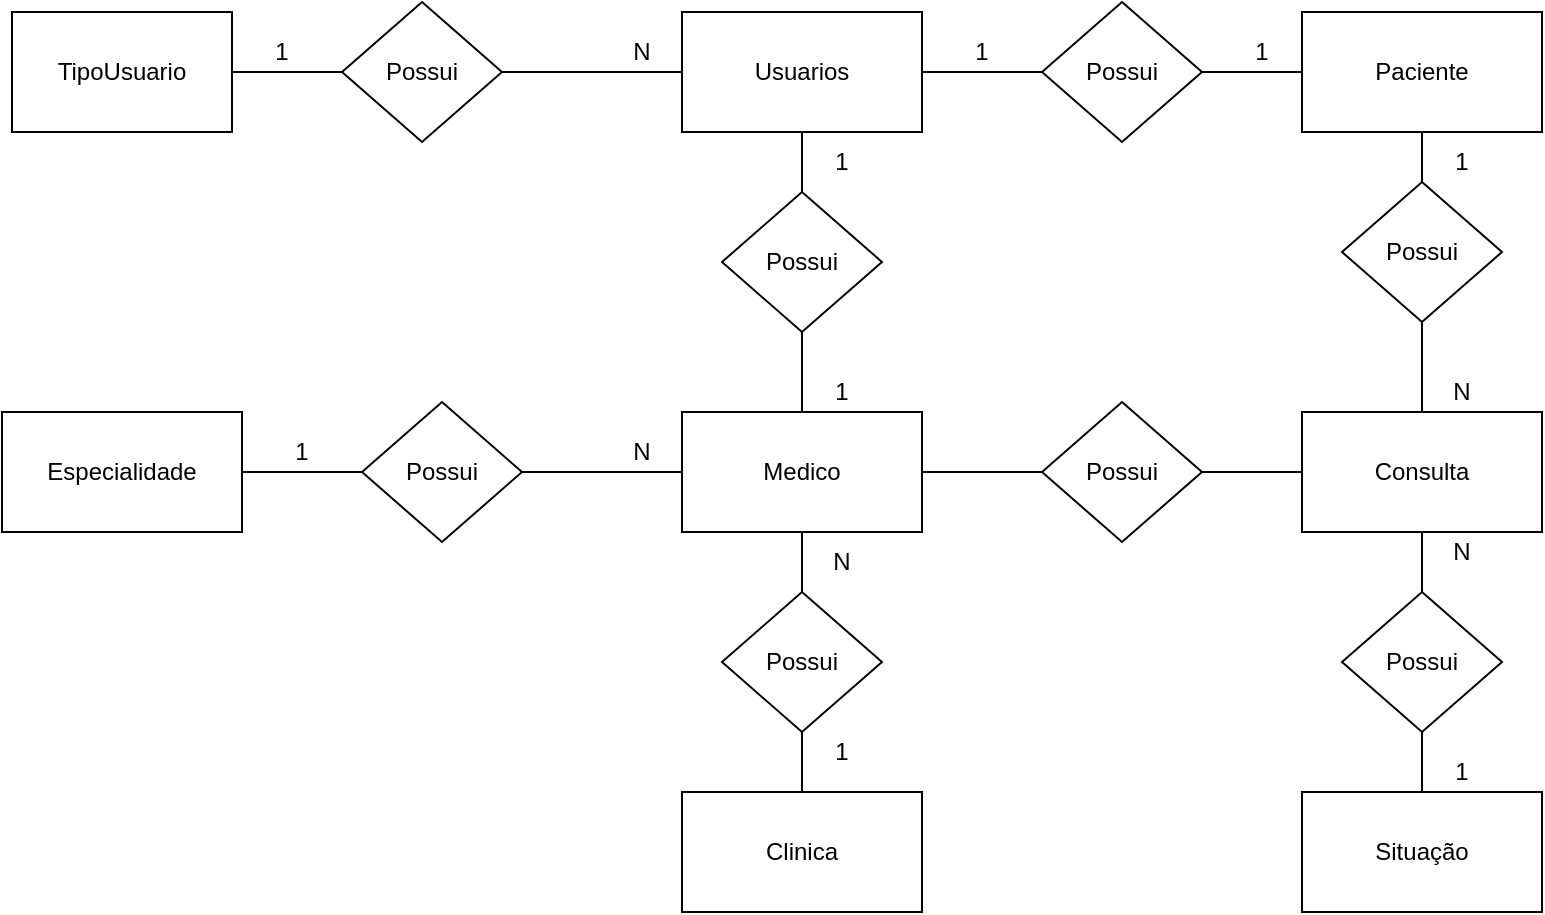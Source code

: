 <mxfile version="14.4.8" type="device" pages="2"><diagram name="SPMedicalGroup_Conceitual" id="0ujHZFqHPH_V3LdmI1IN"><mxGraphModel dx="1332" dy="538" grid="1" gridSize="10" guides="1" tooltips="1" connect="1" arrows="1" fold="1" page="1" pageScale="1" pageWidth="900" pageHeight="600" math="0" shadow="0"><root><mxCell id="0"/><mxCell id="1" parent="0"/><mxCell id="qOUlMF-SmapOBvwzBuen-4" style="edgeStyle=orthogonalEdgeStyle;rounded=0;orthogonalLoop=1;jettySize=auto;html=1;exitX=1;exitY=0.5;exitDx=0;exitDy=0;entryX=0;entryY=0.5;entryDx=0;entryDy=0;endArrow=none;endFill=0;" parent="1" source="qOUlMF-SmapOBvwzBuen-1" target="qOUlMF-SmapOBvwzBuen-3" edge="1"><mxGeometry relative="1" as="geometry"/></mxCell><mxCell id="qOUlMF-SmapOBvwzBuen-1" value="TipoUsuario" style="rounded=0;whiteSpace=wrap;html=1;" parent="1" vertex="1"><mxGeometry x="70" y="78" width="110" height="60" as="geometry"/></mxCell><mxCell id="qOUlMF-SmapOBvwzBuen-10" style="edgeStyle=orthogonalEdgeStyle;rounded=0;orthogonalLoop=1;jettySize=auto;html=1;exitX=1;exitY=0.5;exitDx=0;exitDy=0;entryX=0;entryY=0.5;entryDx=0;entryDy=0;endArrow=none;endFill=0;" parent="1" source="qOUlMF-SmapOBvwzBuen-3" target="qOUlMF-SmapOBvwzBuen-7" edge="1"><mxGeometry relative="1" as="geometry"/></mxCell><mxCell id="qOUlMF-SmapOBvwzBuen-3" value="Possui" style="rhombus;whiteSpace=wrap;html=1;" parent="1" vertex="1"><mxGeometry x="235" y="73" width="80" height="70" as="geometry"/></mxCell><mxCell id="qOUlMF-SmapOBvwzBuen-5" value="1" style="text;html=1;strokeColor=none;fillColor=none;align=center;verticalAlign=middle;whiteSpace=wrap;rounded=0;" parent="1" vertex="1"><mxGeometry x="185" y="88" width="40" height="20" as="geometry"/></mxCell><mxCell id="qOUlMF-SmapOBvwzBuen-6" value="N" style="text;html=1;strokeColor=none;fillColor=none;align=center;verticalAlign=middle;whiteSpace=wrap;rounded=0;" parent="1" vertex="1"><mxGeometry x="365" y="88" width="40" height="20" as="geometry"/></mxCell><mxCell id="qOUlMF-SmapOBvwzBuen-33" style="edgeStyle=orthogonalEdgeStyle;rounded=0;orthogonalLoop=1;jettySize=auto;html=1;exitX=1;exitY=0.5;exitDx=0;exitDy=0;entryX=0;entryY=0.5;entryDx=0;entryDy=0;endArrow=none;endFill=0;" parent="1" source="qOUlMF-SmapOBvwzBuen-7" target="qOUlMF-SmapOBvwzBuen-32" edge="1"><mxGeometry relative="1" as="geometry"/></mxCell><mxCell id="qOUlMF-SmapOBvwzBuen-7" value="Usuarios" style="rounded=0;whiteSpace=wrap;html=1;" parent="1" vertex="1"><mxGeometry x="405" y="78" width="120" height="60" as="geometry"/></mxCell><mxCell id="qOUlMF-SmapOBvwzBuen-21" style="edgeStyle=orthogonalEdgeStyle;rounded=0;orthogonalLoop=1;jettySize=auto;html=1;exitX=0.5;exitY=0;exitDx=0;exitDy=0;entryX=0.5;entryY=1;entryDx=0;entryDy=0;endArrow=none;endFill=0;" parent="1" edge="1"><mxGeometry relative="1" as="geometry"><mxPoint x="240" y="250" as="targetPoint"/></mxGeometry></mxCell><mxCell id="qOUlMF-SmapOBvwzBuen-31" style="edgeStyle=orthogonalEdgeStyle;rounded=0;orthogonalLoop=1;jettySize=auto;html=1;exitX=0.5;exitY=0;exitDx=0;exitDy=0;entryX=0.5;entryY=1;entryDx=0;entryDy=0;endArrow=none;endFill=0;" parent="1" source="qOUlMF-SmapOBvwzBuen-28" target="qOUlMF-SmapOBvwzBuen-29" edge="1"><mxGeometry relative="1" as="geometry"/></mxCell><mxCell id="qOUlMF-SmapOBvwzBuen-60" style="edgeStyle=orthogonalEdgeStyle;rounded=0;orthogonalLoop=1;jettySize=auto;html=1;exitX=0.5;exitY=1;exitDx=0;exitDy=0;entryX=0.5;entryY=0;entryDx=0;entryDy=0;endArrow=none;endFill=0;" parent="1" source="qOUlMF-SmapOBvwzBuen-28" target="qOUlMF-SmapOBvwzBuen-59" edge="1"><mxGeometry relative="1" as="geometry"/></mxCell><mxCell id="qOUlMF-SmapOBvwzBuen-28" value="Medico" style="rounded=0;whiteSpace=wrap;html=1;" parent="1" vertex="1"><mxGeometry x="405" y="278" width="120" height="60" as="geometry"/></mxCell><mxCell id="qOUlMF-SmapOBvwzBuen-30" value="" style="edgeStyle=orthogonalEdgeStyle;rounded=0;orthogonalLoop=1;jettySize=auto;html=1;endArrow=none;endFill=0;" parent="1" source="qOUlMF-SmapOBvwzBuen-29" target="qOUlMF-SmapOBvwzBuen-7" edge="1"><mxGeometry relative="1" as="geometry"/></mxCell><mxCell id="qOUlMF-SmapOBvwzBuen-29" value="Possui" style="rhombus;whiteSpace=wrap;html=1;" parent="1" vertex="1"><mxGeometry x="425" y="168" width="80" height="70" as="geometry"/></mxCell><mxCell id="qOUlMF-SmapOBvwzBuen-35" style="edgeStyle=orthogonalEdgeStyle;rounded=0;orthogonalLoop=1;jettySize=auto;html=1;exitX=1;exitY=0.5;exitDx=0;exitDy=0;endArrow=none;endFill=0;" parent="1" source="qOUlMF-SmapOBvwzBuen-32" target="qOUlMF-SmapOBvwzBuen-34" edge="1"><mxGeometry relative="1" as="geometry"/></mxCell><mxCell id="qOUlMF-SmapOBvwzBuen-32" value="Possui" style="rhombus;whiteSpace=wrap;html=1;" parent="1" vertex="1"><mxGeometry x="585" y="73" width="80" height="70" as="geometry"/></mxCell><mxCell id="qOUlMF-SmapOBvwzBuen-34" value="Paciente" style="rounded=0;whiteSpace=wrap;html=1;" parent="1" vertex="1"><mxGeometry x="715" y="78" width="120" height="60" as="geometry"/></mxCell><mxCell id="qOUlMF-SmapOBvwzBuen-38" value="1" style="text;html=1;strokeColor=none;fillColor=none;align=center;verticalAlign=middle;whiteSpace=wrap;rounded=0;" parent="1" vertex="1"><mxGeometry x="465" y="143" width="40" height="20" as="geometry"/></mxCell><mxCell id="qOUlMF-SmapOBvwzBuen-39" value="1" style="text;html=1;strokeColor=none;fillColor=none;align=center;verticalAlign=middle;whiteSpace=wrap;rounded=0;" parent="1" vertex="1"><mxGeometry x="465" y="258" width="40" height="20" as="geometry"/></mxCell><mxCell id="qOUlMF-SmapOBvwzBuen-40" value="1" style="text;html=1;strokeColor=none;fillColor=none;align=center;verticalAlign=middle;whiteSpace=wrap;rounded=0;" parent="1" vertex="1"><mxGeometry x="535" y="88" width="40" height="20" as="geometry"/></mxCell><mxCell id="qOUlMF-SmapOBvwzBuen-41" value="1" style="text;html=1;strokeColor=none;fillColor=none;align=center;verticalAlign=middle;whiteSpace=wrap;rounded=0;" parent="1" vertex="1"><mxGeometry x="675" y="88" width="40" height="20" as="geometry"/></mxCell><mxCell id="qOUlMF-SmapOBvwzBuen-43" value="" style="edgeStyle=orthogonalEdgeStyle;rounded=0;orthogonalLoop=1;jettySize=auto;html=1;endArrow=none;endFill=0;" parent="1" source="qOUlMF-SmapOBvwzBuen-42" target="qOUlMF-SmapOBvwzBuen-34" edge="1"><mxGeometry relative="1" as="geometry"/></mxCell><mxCell id="qOUlMF-SmapOBvwzBuen-42" value="Possui" style="rhombus;whiteSpace=wrap;html=1;" parent="1" vertex="1"><mxGeometry x="735" y="163" width="80" height="70" as="geometry"/></mxCell><mxCell id="qOUlMF-SmapOBvwzBuen-45" value="" style="edgeStyle=orthogonalEdgeStyle;rounded=0;orthogonalLoop=1;jettySize=auto;html=1;endArrow=none;endFill=0;" parent="1" source="qOUlMF-SmapOBvwzBuen-44" target="qOUlMF-SmapOBvwzBuen-42" edge="1"><mxGeometry relative="1" as="geometry"/></mxCell><mxCell id="qOUlMF-SmapOBvwzBuen-51" style="edgeStyle=orthogonalEdgeStyle;rounded=0;orthogonalLoop=1;jettySize=auto;html=1;exitX=0.5;exitY=1;exitDx=0;exitDy=0;entryX=0.5;entryY=0;entryDx=0;entryDy=0;endArrow=none;endFill=0;" parent="1" source="qOUlMF-SmapOBvwzBuen-44" target="qOUlMF-SmapOBvwzBuen-50" edge="1"><mxGeometry relative="1" as="geometry"/></mxCell><mxCell id="qOUlMF-SmapOBvwzBuen-44" value="Consulta" style="rounded=0;whiteSpace=wrap;html=1;" parent="1" vertex="1"><mxGeometry x="715" y="278" width="120" height="60" as="geometry"/></mxCell><mxCell id="qOUlMF-SmapOBvwzBuen-48" style="edgeStyle=orthogonalEdgeStyle;rounded=0;orthogonalLoop=1;jettySize=auto;html=1;exitX=1;exitY=0.5;exitDx=0;exitDy=0;entryX=0;entryY=0.5;entryDx=0;entryDy=0;endArrow=none;endFill=0;" parent="1" source="qOUlMF-SmapOBvwzBuen-47" target="qOUlMF-SmapOBvwzBuen-44" edge="1"><mxGeometry relative="1" as="geometry"/></mxCell><mxCell id="qOUlMF-SmapOBvwzBuen-49" style="edgeStyle=orthogonalEdgeStyle;rounded=0;orthogonalLoop=1;jettySize=auto;html=1;exitX=0;exitY=0.5;exitDx=0;exitDy=0;entryX=1;entryY=0.5;entryDx=0;entryDy=0;endArrow=none;endFill=0;" parent="1" source="qOUlMF-SmapOBvwzBuen-47" target="qOUlMF-SmapOBvwzBuen-28" edge="1"><mxGeometry relative="1" as="geometry"/></mxCell><mxCell id="qOUlMF-SmapOBvwzBuen-47" value="Possui" style="rhombus;whiteSpace=wrap;html=1;" parent="1" vertex="1"><mxGeometry x="585" y="273" width="80" height="70" as="geometry"/></mxCell><mxCell id="qOUlMF-SmapOBvwzBuen-50" value="Possui" style="rhombus;whiteSpace=wrap;html=1;" parent="1" vertex="1"><mxGeometry x="735" y="368" width="80" height="70" as="geometry"/></mxCell><mxCell id="qOUlMF-SmapOBvwzBuen-53" style="edgeStyle=orthogonalEdgeStyle;rounded=0;orthogonalLoop=1;jettySize=auto;html=1;exitX=0.5;exitY=0;exitDx=0;exitDy=0;endArrow=none;endFill=0;" parent="1" source="qOUlMF-SmapOBvwzBuen-52" target="qOUlMF-SmapOBvwzBuen-50" edge="1"><mxGeometry relative="1" as="geometry"/></mxCell><mxCell id="qOUlMF-SmapOBvwzBuen-52" value="Situação" style="rounded=0;whiteSpace=wrap;html=1;" parent="1" vertex="1"><mxGeometry x="715" y="468" width="120" height="60" as="geometry"/></mxCell><mxCell id="qOUlMF-SmapOBvwzBuen-55" style="edgeStyle=orthogonalEdgeStyle;rounded=0;orthogonalLoop=1;jettySize=auto;html=1;exitX=1;exitY=0.5;exitDx=0;exitDy=0;endArrow=none;endFill=0;" parent="1" source="qOUlMF-SmapOBvwzBuen-54" target="qOUlMF-SmapOBvwzBuen-28" edge="1"><mxGeometry relative="1" as="geometry"/></mxCell><mxCell id="qOUlMF-SmapOBvwzBuen-54" value="Possui" style="rhombus;whiteSpace=wrap;html=1;" parent="1" vertex="1"><mxGeometry x="245" y="273" width="80" height="70" as="geometry"/></mxCell><mxCell id="qOUlMF-SmapOBvwzBuen-57" style="edgeStyle=orthogonalEdgeStyle;rounded=0;orthogonalLoop=1;jettySize=auto;html=1;exitX=1;exitY=0.5;exitDx=0;exitDy=0;entryX=0;entryY=0.5;entryDx=0;entryDy=0;endArrow=none;endFill=0;" parent="1" source="qOUlMF-SmapOBvwzBuen-56" target="qOUlMF-SmapOBvwzBuen-54" edge="1"><mxGeometry relative="1" as="geometry"/></mxCell><mxCell id="qOUlMF-SmapOBvwzBuen-56" value="Especialidade" style="rounded=0;whiteSpace=wrap;html=1;" parent="1" vertex="1"><mxGeometry x="65" y="278" width="120" height="60" as="geometry"/></mxCell><mxCell id="qOUlMF-SmapOBvwzBuen-58" value="Clinica" style="rounded=0;whiteSpace=wrap;html=1;" parent="1" vertex="1"><mxGeometry x="405" y="468" width="120" height="60" as="geometry"/></mxCell><mxCell id="qOUlMF-SmapOBvwzBuen-61" style="edgeStyle=orthogonalEdgeStyle;rounded=0;orthogonalLoop=1;jettySize=auto;html=1;exitX=0.5;exitY=1;exitDx=0;exitDy=0;entryX=0.5;entryY=0;entryDx=0;entryDy=0;endArrow=none;endFill=0;" parent="1" source="qOUlMF-SmapOBvwzBuen-59" target="qOUlMF-SmapOBvwzBuen-58" edge="1"><mxGeometry relative="1" as="geometry"/></mxCell><mxCell id="qOUlMF-SmapOBvwzBuen-59" value="Possui" style="rhombus;whiteSpace=wrap;html=1;" parent="1" vertex="1"><mxGeometry x="425" y="368" width="80" height="70" as="geometry"/></mxCell><mxCell id="qOUlMF-SmapOBvwzBuen-62" value="1" style="text;html=1;strokeColor=none;fillColor=none;align=center;verticalAlign=middle;whiteSpace=wrap;rounded=0;" parent="1" vertex="1"><mxGeometry x="195" y="288" width="40" height="20" as="geometry"/></mxCell><mxCell id="qOUlMF-SmapOBvwzBuen-63" value="N" style="text;html=1;strokeColor=none;fillColor=none;align=center;verticalAlign=middle;whiteSpace=wrap;rounded=0;" parent="1" vertex="1"><mxGeometry x="365" y="288" width="40" height="20" as="geometry"/></mxCell><mxCell id="qOUlMF-SmapOBvwzBuen-65" value="1" style="text;html=1;strokeColor=none;fillColor=none;align=center;verticalAlign=middle;whiteSpace=wrap;rounded=0;" parent="1" vertex="1"><mxGeometry x="465" y="438" width="40" height="20" as="geometry"/></mxCell><mxCell id="qOUlMF-SmapOBvwzBuen-66" value="N" style="text;html=1;strokeColor=none;fillColor=none;align=center;verticalAlign=middle;whiteSpace=wrap;rounded=0;" parent="1" vertex="1"><mxGeometry x="465" y="343" width="40" height="20" as="geometry"/></mxCell><mxCell id="qOUlMF-SmapOBvwzBuen-67" value="N" style="text;html=1;strokeColor=none;fillColor=none;align=center;verticalAlign=middle;whiteSpace=wrap;rounded=0;" parent="1" vertex="1"><mxGeometry x="775" y="258" width="40" height="20" as="geometry"/></mxCell><mxCell id="qOUlMF-SmapOBvwzBuen-68" value="1" style="text;html=1;strokeColor=none;fillColor=none;align=center;verticalAlign=middle;whiteSpace=wrap;rounded=0;" parent="1" vertex="1"><mxGeometry x="775" y="143" width="40" height="20" as="geometry"/></mxCell><mxCell id="qOUlMF-SmapOBvwzBuen-69" value="1" style="text;html=1;strokeColor=none;fillColor=none;align=center;verticalAlign=middle;whiteSpace=wrap;rounded=0;" parent="1" vertex="1"><mxGeometry x="775" y="448" width="40" height="20" as="geometry"/></mxCell><mxCell id="qOUlMF-SmapOBvwzBuen-70" value="N" style="text;html=1;strokeColor=none;fillColor=none;align=center;verticalAlign=middle;whiteSpace=wrap;rounded=0;" parent="1" vertex="1"><mxGeometry x="775" y="338" width="40" height="20" as="geometry"/></mxCell></root></mxGraphModel></diagram><diagram name="SPMedicalGroup_Logico" id="70oCZrvXi3yn94jKEmvC"><mxGraphModel dx="1903" dy="1419" grid="1" gridSize="10" guides="1" tooltips="1" connect="1" arrows="1" fold="1" page="1" pageScale="1" pageWidth="1100" pageHeight="650" math="0" shadow="0"><root><mxCell id="7g2FmoY41ryJrSnftHju-0"/><mxCell id="7g2FmoY41ryJrSnftHju-1" parent="7g2FmoY41ryJrSnftHju-0"/><mxCell id="K54ReEVUbFjsc3NyunYa-0" value="idTipoUsuario" style="shape=table;startSize=30;container=1;collapsible=1;childLayout=tableLayout;fixedRows=1;rowLines=0;fontStyle=1;align=center;resizeLast=1;" parent="7g2FmoY41ryJrSnftHju-1" vertex="1"><mxGeometry x="85" y="-605" width="180" height="160" as="geometry"/></mxCell><mxCell id="K54ReEVUbFjsc3NyunYa-1" value="" style="shape=partialRectangle;collapsible=0;dropTarget=0;pointerEvents=0;fillColor=none;top=0;left=0;bottom=1;right=0;points=[[0,0.5],[1,0.5]];portConstraint=eastwest;" parent="K54ReEVUbFjsc3NyunYa-0" vertex="1"><mxGeometry y="30" width="180" height="30" as="geometry"/></mxCell><mxCell id="K54ReEVUbFjsc3NyunYa-2" value="PK" style="shape=partialRectangle;connectable=0;fillColor=none;top=0;left=0;bottom=0;right=0;fontStyle=1;overflow=hidden;" parent="K54ReEVUbFjsc3NyunYa-1" vertex="1"><mxGeometry width="30" height="30" as="geometry"/></mxCell><mxCell id="K54ReEVUbFjsc3NyunYa-3" value="idTipoUsuario" style="shape=partialRectangle;connectable=0;fillColor=none;top=0;left=0;bottom=0;right=0;align=left;spacingLeft=6;fontStyle=5;overflow=hidden;" parent="K54ReEVUbFjsc3NyunYa-1" vertex="1"><mxGeometry x="30" width="150" height="30" as="geometry"/></mxCell><mxCell id="K54ReEVUbFjsc3NyunYa-4" value="" style="shape=partialRectangle;collapsible=0;dropTarget=0;pointerEvents=0;fillColor=none;top=0;left=0;bottom=0;right=0;points=[[0,0.5],[1,0.5]];portConstraint=eastwest;" parent="K54ReEVUbFjsc3NyunYa-0" vertex="1"><mxGeometry y="60" width="180" height="30" as="geometry"/></mxCell><mxCell id="K54ReEVUbFjsc3NyunYa-5" value="" style="shape=partialRectangle;connectable=0;fillColor=none;top=0;left=0;bottom=0;right=0;editable=1;overflow=hidden;" parent="K54ReEVUbFjsc3NyunYa-4" vertex="1"><mxGeometry width="30" height="30" as="geometry"/></mxCell><mxCell id="K54ReEVUbFjsc3NyunYa-6" value="Administrador" style="shape=partialRectangle;connectable=0;fillColor=none;top=0;left=0;bottom=0;right=0;align=left;spacingLeft=6;overflow=hidden;" parent="K54ReEVUbFjsc3NyunYa-4" vertex="1"><mxGeometry x="30" width="150" height="30" as="geometry"/></mxCell><mxCell id="K54ReEVUbFjsc3NyunYa-7" value="" style="shape=partialRectangle;collapsible=0;dropTarget=0;pointerEvents=0;fillColor=none;top=0;left=0;bottom=0;right=0;points=[[0,0.5],[1,0.5]];portConstraint=eastwest;" parent="K54ReEVUbFjsc3NyunYa-0" vertex="1"><mxGeometry y="90" width="180" height="30" as="geometry"/></mxCell><mxCell id="K54ReEVUbFjsc3NyunYa-8" value="" style="shape=partialRectangle;connectable=0;fillColor=none;top=0;left=0;bottom=0;right=0;editable=1;overflow=hidden;" parent="K54ReEVUbFjsc3NyunYa-7" vertex="1"><mxGeometry width="30" height="30" as="geometry"/></mxCell><mxCell id="K54ReEVUbFjsc3NyunYa-9" value="Médico" style="shape=partialRectangle;connectable=0;fillColor=none;top=0;left=0;bottom=0;right=0;align=left;spacingLeft=6;overflow=hidden;" parent="K54ReEVUbFjsc3NyunYa-7" vertex="1"><mxGeometry x="30" width="150" height="30" as="geometry"/></mxCell><mxCell id="K54ReEVUbFjsc3NyunYa-10" value="" style="shape=partialRectangle;collapsible=0;dropTarget=0;pointerEvents=0;fillColor=none;top=0;left=0;bottom=0;right=0;points=[[0,0.5],[1,0.5]];portConstraint=eastwest;" parent="K54ReEVUbFjsc3NyunYa-0" vertex="1"><mxGeometry y="120" width="180" height="30" as="geometry"/></mxCell><mxCell id="K54ReEVUbFjsc3NyunYa-11" value="" style="shape=partialRectangle;connectable=0;fillColor=none;top=0;left=0;bottom=0;right=0;editable=1;overflow=hidden;" parent="K54ReEVUbFjsc3NyunYa-10" vertex="1"><mxGeometry width="30" height="30" as="geometry"/></mxCell><mxCell id="K54ReEVUbFjsc3NyunYa-12" value="Paciente" style="shape=partialRectangle;connectable=0;fillColor=none;top=0;left=0;bottom=0;right=0;align=left;spacingLeft=6;overflow=hidden;" parent="K54ReEVUbFjsc3NyunYa-10" vertex="1"><mxGeometry x="30" width="150" height="30" as="geometry"/></mxCell><mxCell id="K54ReEVUbFjsc3NyunYa-13" value="Medico" style="shape=table;startSize=30;container=1;collapsible=1;childLayout=tableLayout;fixedRows=1;rowLines=0;fontStyle=1;align=center;resizeLast=1;" parent="7g2FmoY41ryJrSnftHju-1" vertex="1"><mxGeometry x="340" y="-325" width="180" height="190" as="geometry"/></mxCell><mxCell id="K54ReEVUbFjsc3NyunYa-14" value="" style="shape=partialRectangle;collapsible=0;dropTarget=0;pointerEvents=0;fillColor=none;top=0;left=0;bottom=0;right=0;points=[[0,0.5],[1,0.5]];portConstraint=eastwest;" parent="K54ReEVUbFjsc3NyunYa-13" vertex="1"><mxGeometry y="30" width="180" height="30" as="geometry"/></mxCell><mxCell id="K54ReEVUbFjsc3NyunYa-15" value="PK" style="shape=partialRectangle;connectable=0;fillColor=none;top=0;left=0;bottom=0;right=0;fontStyle=1;overflow=hidden;" parent="K54ReEVUbFjsc3NyunYa-14" vertex="1"><mxGeometry width="60" height="30" as="geometry"/></mxCell><mxCell id="K54ReEVUbFjsc3NyunYa-16" value="idMedico" style="shape=partialRectangle;connectable=0;fillColor=none;top=0;left=0;bottom=0;right=0;align=left;spacingLeft=6;fontStyle=5;overflow=hidden;" parent="K54ReEVUbFjsc3NyunYa-14" vertex="1"><mxGeometry x="60" width="120" height="30" as="geometry"/></mxCell><mxCell id="K54ReEVUbFjsc3NyunYa-17" value="" style="shape=partialRectangle;collapsible=0;dropTarget=0;pointerEvents=0;fillColor=none;top=0;left=0;bottom=1;right=0;points=[[0,0.5],[1,0.5]];portConstraint=eastwest;" parent="K54ReEVUbFjsc3NyunYa-13" vertex="1"><mxGeometry y="60" width="180" height="30" as="geometry"/></mxCell><mxCell id="K54ReEVUbFjsc3NyunYa-18" value="FK" style="shape=partialRectangle;connectable=0;fillColor=none;top=0;left=0;bottom=0;right=0;fontStyle=1;overflow=hidden;" parent="K54ReEVUbFjsc3NyunYa-17" vertex="1"><mxGeometry width="60" height="30" as="geometry"/></mxCell><mxCell id="K54ReEVUbFjsc3NyunYa-19" value="idTipoUsuario" style="shape=partialRectangle;connectable=0;fillColor=none;top=0;left=0;bottom=0;right=0;align=left;spacingLeft=6;fontStyle=5;overflow=hidden;" parent="K54ReEVUbFjsc3NyunYa-17" vertex="1"><mxGeometry x="60" width="120" height="30" as="geometry"/></mxCell><mxCell id="IHfE_pkE0DwoVI9sFl3o-4" value="" style="shape=partialRectangle;collapsible=0;dropTarget=0;pointerEvents=0;fillColor=none;top=0;left=0;bottom=1;right=0;points=[[0,0.5],[1,0.5]];portConstraint=eastwest;" parent="K54ReEVUbFjsc3NyunYa-13" vertex="1"><mxGeometry y="90" width="180" height="30" as="geometry"/></mxCell><mxCell id="IHfE_pkE0DwoVI9sFl3o-5" value="FK" style="shape=partialRectangle;connectable=0;fillColor=none;top=0;left=0;bottom=0;right=0;fontStyle=1;overflow=hidden;" parent="IHfE_pkE0DwoVI9sFl3o-4" vertex="1"><mxGeometry width="60" height="30" as="geometry"/></mxCell><mxCell id="IHfE_pkE0DwoVI9sFl3o-6" value="idEspecialidade" style="shape=partialRectangle;connectable=0;fillColor=none;top=0;left=0;bottom=0;right=0;align=left;spacingLeft=6;fontStyle=5;overflow=hidden;" parent="IHfE_pkE0DwoVI9sFl3o-4" vertex="1"><mxGeometry x="60" width="120" height="30" as="geometry"/></mxCell><mxCell id="IHfE_pkE0DwoVI9sFl3o-1" value="" style="shape=partialRectangle;collapsible=0;dropTarget=0;pointerEvents=0;fillColor=none;top=0;left=0;bottom=1;right=0;points=[[0,0.5],[1,0.5]];portConstraint=eastwest;" parent="K54ReEVUbFjsc3NyunYa-13" vertex="1"><mxGeometry y="120" width="180" height="30" as="geometry"/></mxCell><mxCell id="IHfE_pkE0DwoVI9sFl3o-2" value="FK" style="shape=partialRectangle;connectable=0;fillColor=none;top=0;left=0;bottom=0;right=0;fontStyle=1;overflow=hidden;" parent="IHfE_pkE0DwoVI9sFl3o-1" vertex="1"><mxGeometry width="60" height="30" as="geometry"/></mxCell><mxCell id="IHfE_pkE0DwoVI9sFl3o-3" value="idClinica" style="shape=partialRectangle;connectable=0;fillColor=none;top=0;left=0;bottom=0;right=0;align=left;spacingLeft=6;fontStyle=5;overflow=hidden;" parent="IHfE_pkE0DwoVI9sFl3o-1" vertex="1"><mxGeometry x="60" width="120" height="30" as="geometry"/></mxCell><mxCell id="K54ReEVUbFjsc3NyunYa-23" value="" style="shape=partialRectangle;collapsible=0;dropTarget=0;pointerEvents=0;fillColor=none;top=0;left=0;bottom=0;right=0;points=[[0,0.5],[1,0.5]];portConstraint=eastwest;" parent="K54ReEVUbFjsc3NyunYa-13" vertex="1"><mxGeometry y="150" width="180" height="30" as="geometry"/></mxCell><mxCell id="K54ReEVUbFjsc3NyunYa-24" value="" style="shape=partialRectangle;connectable=0;fillColor=none;top=0;left=0;bottom=0;right=0;editable=1;overflow=hidden;" parent="K54ReEVUbFjsc3NyunYa-23" vertex="1"><mxGeometry width="60" height="30" as="geometry"/></mxCell><mxCell id="K54ReEVUbFjsc3NyunYa-25" value="CRM" style="shape=partialRectangle;connectable=0;fillColor=none;top=0;left=0;bottom=0;right=0;align=left;spacingLeft=6;overflow=hidden;" parent="K54ReEVUbFjsc3NyunYa-23" vertex="1"><mxGeometry x="60" width="120" height="30" as="geometry"/></mxCell><mxCell id="IHfE_pkE0DwoVI9sFl3o-145" value="Clinica" style="shape=table;startSize=30;container=1;collapsible=1;childLayout=tableLayout;fixedRows=1;rowLines=0;fontStyle=1;align=center;resizeLast=1;" parent="7g2FmoY41ryJrSnftHju-1" vertex="1"><mxGeometry x="40" y="-325" width="180" height="220" as="geometry"/></mxCell><mxCell id="IHfE_pkE0DwoVI9sFl3o-146" value="" style="shape=partialRectangle;collapsible=0;dropTarget=0;pointerEvents=0;fillColor=none;top=0;left=0;bottom=1;right=0;points=[[0,0.5],[1,0.5]];portConstraint=eastwest;" parent="IHfE_pkE0DwoVI9sFl3o-145" vertex="1"><mxGeometry y="30" width="180" height="30" as="geometry"/></mxCell><mxCell id="IHfE_pkE0DwoVI9sFl3o-147" value="PK" style="shape=partialRectangle;connectable=0;fillColor=none;top=0;left=0;bottom=0;right=0;fontStyle=1;overflow=hidden;" parent="IHfE_pkE0DwoVI9sFl3o-146" vertex="1"><mxGeometry width="30" height="30" as="geometry"/></mxCell><mxCell id="IHfE_pkE0DwoVI9sFl3o-148" value="idClinica" style="shape=partialRectangle;connectable=0;fillColor=none;top=0;left=0;bottom=0;right=0;align=left;spacingLeft=6;fontStyle=5;overflow=hidden;" parent="IHfE_pkE0DwoVI9sFl3o-146" vertex="1"><mxGeometry x="30" width="150" height="30" as="geometry"/></mxCell><mxCell id="IHfE_pkE0DwoVI9sFl3o-149" value="" style="shape=partialRectangle;collapsible=0;dropTarget=0;pointerEvents=0;fillColor=none;top=0;left=0;bottom=0;right=0;points=[[0,0.5],[1,0.5]];portConstraint=eastwest;" parent="IHfE_pkE0DwoVI9sFl3o-145" vertex="1"><mxGeometry y="60" width="180" height="30" as="geometry"/></mxCell><mxCell id="IHfE_pkE0DwoVI9sFl3o-150" value="" style="shape=partialRectangle;connectable=0;fillColor=none;top=0;left=0;bottom=0;right=0;editable=1;overflow=hidden;" parent="IHfE_pkE0DwoVI9sFl3o-149" vertex="1"><mxGeometry width="30" height="30" as="geometry"/></mxCell><mxCell id="IHfE_pkE0DwoVI9sFl3o-151" value="CNPJ" style="shape=partialRectangle;connectable=0;fillColor=none;top=0;left=0;bottom=0;right=0;align=left;spacingLeft=6;overflow=hidden;" parent="IHfE_pkE0DwoVI9sFl3o-149" vertex="1"><mxGeometry x="30" width="150" height="30" as="geometry"/></mxCell><mxCell id="IHfE_pkE0DwoVI9sFl3o-152" value="" style="shape=partialRectangle;collapsible=0;dropTarget=0;pointerEvents=0;fillColor=none;top=0;left=0;bottom=0;right=0;points=[[0,0.5],[1,0.5]];portConstraint=eastwest;" parent="IHfE_pkE0DwoVI9sFl3o-145" vertex="1"><mxGeometry y="90" width="180" height="30" as="geometry"/></mxCell><mxCell id="IHfE_pkE0DwoVI9sFl3o-153" value="" style="shape=partialRectangle;connectable=0;fillColor=none;top=0;left=0;bottom=0;right=0;editable=1;overflow=hidden;" parent="IHfE_pkE0DwoVI9sFl3o-152" vertex="1"><mxGeometry width="30" height="30" as="geometry"/></mxCell><mxCell id="IHfE_pkE0DwoVI9sFl3o-154" value="endereço" style="shape=partialRectangle;connectable=0;fillColor=none;top=0;left=0;bottom=0;right=0;align=left;spacingLeft=6;overflow=hidden;" parent="IHfE_pkE0DwoVI9sFl3o-152" vertex="1"><mxGeometry x="30" width="150" height="30" as="geometry"/></mxCell><mxCell id="IHfE_pkE0DwoVI9sFl3o-155" value="" style="shape=partialRectangle;collapsible=0;dropTarget=0;pointerEvents=0;fillColor=none;top=0;left=0;bottom=0;right=0;points=[[0,0.5],[1,0.5]];portConstraint=eastwest;" parent="IHfE_pkE0DwoVI9sFl3o-145" vertex="1"><mxGeometry y="120" width="180" height="30" as="geometry"/></mxCell><mxCell id="IHfE_pkE0DwoVI9sFl3o-156" value="" style="shape=partialRectangle;connectable=0;fillColor=none;top=0;left=0;bottom=0;right=0;editable=1;overflow=hidden;" parent="IHfE_pkE0DwoVI9sFl3o-155" vertex="1"><mxGeometry width="30" height="30" as="geometry"/></mxCell><mxCell id="IHfE_pkE0DwoVI9sFl3o-157" value="nomeFantasia" style="shape=partialRectangle;connectable=0;fillColor=none;top=0;left=0;bottom=0;right=0;align=left;spacingLeft=6;overflow=hidden;" parent="IHfE_pkE0DwoVI9sFl3o-155" vertex="1"><mxGeometry x="30" width="150" height="30" as="geometry"/></mxCell><mxCell id="IHfE_pkE0DwoVI9sFl3o-158" value="" style="shape=partialRectangle;collapsible=0;dropTarget=0;pointerEvents=0;fillColor=none;top=0;left=0;bottom=0;right=0;points=[[0,0.5],[1,0.5]];portConstraint=eastwest;" parent="IHfE_pkE0DwoVI9sFl3o-145" vertex="1"><mxGeometry y="150" width="180" height="30" as="geometry"/></mxCell><mxCell id="IHfE_pkE0DwoVI9sFl3o-159" value="" style="shape=partialRectangle;connectable=0;fillColor=none;top=0;left=0;bottom=0;right=0;editable=1;overflow=hidden;" parent="IHfE_pkE0DwoVI9sFl3o-158" vertex="1"><mxGeometry width="30" height="30" as="geometry"/></mxCell><mxCell id="IHfE_pkE0DwoVI9sFl3o-160" value="razaoSocial" style="shape=partialRectangle;connectable=0;fillColor=none;top=0;left=0;bottom=0;right=0;align=left;spacingLeft=6;overflow=hidden;" parent="IHfE_pkE0DwoVI9sFl3o-158" vertex="1"><mxGeometry x="30" width="150" height="30" as="geometry"/></mxCell><mxCell id="IHfE_pkE0DwoVI9sFl3o-161" value="" style="shape=partialRectangle;collapsible=0;dropTarget=0;pointerEvents=0;fillColor=none;top=0;left=0;bottom=0;right=0;points=[[0,0.5],[1,0.5]];portConstraint=eastwest;" parent="IHfE_pkE0DwoVI9sFl3o-145" vertex="1"><mxGeometry y="180" width="180" height="30" as="geometry"/></mxCell><mxCell id="IHfE_pkE0DwoVI9sFl3o-162" value="" style="shape=partialRectangle;connectable=0;fillColor=none;top=0;left=0;bottom=0;right=0;editable=1;overflow=hidden;" parent="IHfE_pkE0DwoVI9sFl3o-161" vertex="1"><mxGeometry width="30" height="30" as="geometry"/></mxCell><mxCell id="IHfE_pkE0DwoVI9sFl3o-163" value="CRM" style="shape=partialRectangle;connectable=0;fillColor=none;top=0;left=0;bottom=0;right=0;align=left;spacingLeft=6;overflow=hidden;" parent="IHfE_pkE0DwoVI9sFl3o-161" vertex="1"><mxGeometry x="30" width="150" height="30" as="geometry"/></mxCell><mxCell id="OAm2woPNHrJfQ5s6zRkB-0" value="Paciente" style="shape=table;startSize=30;container=1;collapsible=1;childLayout=tableLayout;fixedRows=1;rowLines=0;fontStyle=1;align=center;resizeLast=1;" parent="7g2FmoY41ryJrSnftHju-1" vertex="1"><mxGeometry x="575" y="-605" width="180" height="250" as="geometry"/></mxCell><mxCell id="OAm2woPNHrJfQ5s6zRkB-1" value="" style="shape=partialRectangle;collapsible=0;dropTarget=0;pointerEvents=0;fillColor=none;top=0;left=0;bottom=0;right=0;points=[[0,0.5],[1,0.5]];portConstraint=eastwest;" parent="OAm2woPNHrJfQ5s6zRkB-0" vertex="1"><mxGeometry y="30" width="180" height="30" as="geometry"/></mxCell><mxCell id="OAm2woPNHrJfQ5s6zRkB-2" value="PK" style="shape=partialRectangle;connectable=0;fillColor=none;top=0;left=0;bottom=0;right=0;fontStyle=1;overflow=hidden;" parent="OAm2woPNHrJfQ5s6zRkB-1" vertex="1"><mxGeometry width="55.0" height="30" as="geometry"/></mxCell><mxCell id="OAm2woPNHrJfQ5s6zRkB-3" value="idPaciente" style="shape=partialRectangle;connectable=0;fillColor=none;top=0;left=0;bottom=0;right=0;align=left;spacingLeft=6;fontStyle=5;overflow=hidden;" parent="OAm2woPNHrJfQ5s6zRkB-1" vertex="1"><mxGeometry x="55.0" width="125" height="30" as="geometry"/></mxCell><mxCell id="OAm2woPNHrJfQ5s6zRkB-19" value="" style="shape=partialRectangle;collapsible=0;dropTarget=0;pointerEvents=0;fillColor=none;top=0;left=0;bottom=1;right=0;points=[[0,0.5],[1,0.5]];portConstraint=eastwest;" parent="OAm2woPNHrJfQ5s6zRkB-0" vertex="1"><mxGeometry y="60" width="180" height="30" as="geometry"/></mxCell><mxCell id="OAm2woPNHrJfQ5s6zRkB-20" value="FK" style="shape=partialRectangle;connectable=0;fillColor=none;top=0;left=0;bottom=0;right=0;fontStyle=1;overflow=hidden;" parent="OAm2woPNHrJfQ5s6zRkB-19" vertex="1"><mxGeometry width="55.0" height="30" as="geometry"/></mxCell><mxCell id="OAm2woPNHrJfQ5s6zRkB-21" value="idUsuario" style="shape=partialRectangle;connectable=0;fillColor=none;top=0;left=0;bottom=0;right=0;align=left;spacingLeft=6;fontStyle=5;overflow=hidden;" parent="OAm2woPNHrJfQ5s6zRkB-19" vertex="1"><mxGeometry x="55.0" width="125" height="30" as="geometry"/></mxCell><mxCell id="FnpXVfLiDTphNkHR4X5L-2" value="" style="shape=partialRectangle;collapsible=0;dropTarget=0;pointerEvents=0;fillColor=none;top=0;left=0;bottom=1;right=0;points=[[0,0.5],[1,0.5]];portConstraint=eastwest;" vertex="1" parent="OAm2woPNHrJfQ5s6zRkB-0"><mxGeometry y="90" width="180" height="30" as="geometry"/></mxCell><mxCell id="FnpXVfLiDTphNkHR4X5L-3" value="FK" style="shape=partialRectangle;connectable=0;fillColor=none;top=0;left=0;bottom=0;right=0;fontStyle=1;overflow=hidden;" vertex="1" parent="FnpXVfLiDTphNkHR4X5L-2"><mxGeometry width="55.0" height="30" as="geometry"/></mxCell><mxCell id="FnpXVfLiDTphNkHR4X5L-4" value="idtipoUsuario" style="shape=partialRectangle;connectable=0;fillColor=none;top=0;left=0;bottom=0;right=0;align=left;spacingLeft=6;fontStyle=5;overflow=hidden;" vertex="1" parent="FnpXVfLiDTphNkHR4X5L-2"><mxGeometry x="55.0" width="125" height="30" as="geometry"/></mxCell><mxCell id="OAm2woPNHrJfQ5s6zRkB-7" value="" style="shape=partialRectangle;collapsible=0;dropTarget=0;pointerEvents=0;fillColor=none;top=0;left=0;bottom=0;right=0;points=[[0,0.5],[1,0.5]];portConstraint=eastwest;" parent="OAm2woPNHrJfQ5s6zRkB-0" vertex="1"><mxGeometry y="120" width="180" height="30" as="geometry"/></mxCell><mxCell id="OAm2woPNHrJfQ5s6zRkB-8" value="" style="shape=partialRectangle;connectable=0;fillColor=none;top=0;left=0;bottom=0;right=0;editable=1;overflow=hidden;" parent="OAm2woPNHrJfQ5s6zRkB-7" vertex="1"><mxGeometry width="55.0" height="30" as="geometry"/></mxCell><mxCell id="OAm2woPNHrJfQ5s6zRkB-9" value="idadePaciente" style="shape=partialRectangle;connectable=0;fillColor=none;top=0;left=0;bottom=0;right=0;align=left;spacingLeft=6;overflow=hidden;" parent="OAm2woPNHrJfQ5s6zRkB-7" vertex="1"><mxGeometry x="55.0" width="125" height="30" as="geometry"/></mxCell><mxCell id="OAm2woPNHrJfQ5s6zRkB-10" value="" style="shape=partialRectangle;collapsible=0;dropTarget=0;pointerEvents=0;fillColor=none;top=0;left=0;bottom=0;right=0;points=[[0,0.5],[1,0.5]];portConstraint=eastwest;" parent="OAm2woPNHrJfQ5s6zRkB-0" vertex="1"><mxGeometry y="150" width="180" height="30" as="geometry"/></mxCell><mxCell id="OAm2woPNHrJfQ5s6zRkB-11" value="" style="shape=partialRectangle;connectable=0;fillColor=none;top=0;left=0;bottom=0;right=0;editable=1;overflow=hidden;" parent="OAm2woPNHrJfQ5s6zRkB-10" vertex="1"><mxGeometry width="55.0" height="30" as="geometry"/></mxCell><mxCell id="OAm2woPNHrJfQ5s6zRkB-12" value="RG" style="shape=partialRectangle;connectable=0;fillColor=none;top=0;left=0;bottom=0;right=0;align=left;spacingLeft=6;overflow=hidden;" parent="OAm2woPNHrJfQ5s6zRkB-10" vertex="1"><mxGeometry x="55.0" width="125" height="30" as="geometry"/></mxCell><mxCell id="OAm2woPNHrJfQ5s6zRkB-13" value="" style="shape=partialRectangle;collapsible=0;dropTarget=0;pointerEvents=0;fillColor=none;top=0;left=0;bottom=0;right=0;points=[[0,0.5],[1,0.5]];portConstraint=eastwest;" parent="OAm2woPNHrJfQ5s6zRkB-0" vertex="1"><mxGeometry y="180" width="180" height="30" as="geometry"/></mxCell><mxCell id="OAm2woPNHrJfQ5s6zRkB-14" value="" style="shape=partialRectangle;connectable=0;fillColor=none;top=0;left=0;bottom=0;right=0;editable=1;overflow=hidden;" parent="OAm2woPNHrJfQ5s6zRkB-13" vertex="1"><mxGeometry width="55.0" height="30" as="geometry"/></mxCell><mxCell id="OAm2woPNHrJfQ5s6zRkB-15" value="CPF" style="shape=partialRectangle;connectable=0;fillColor=none;top=0;left=0;bottom=0;right=0;align=left;spacingLeft=6;overflow=hidden;" parent="OAm2woPNHrJfQ5s6zRkB-13" vertex="1"><mxGeometry x="55.0" width="125" height="30" as="geometry"/></mxCell><mxCell id="OAm2woPNHrJfQ5s6zRkB-16" value="" style="shape=partialRectangle;collapsible=0;dropTarget=0;pointerEvents=0;fillColor=none;top=0;left=0;bottom=0;right=0;points=[[0,0.5],[1,0.5]];portConstraint=eastwest;" parent="OAm2woPNHrJfQ5s6zRkB-0" vertex="1"><mxGeometry y="210" width="180" height="30" as="geometry"/></mxCell><mxCell id="OAm2woPNHrJfQ5s6zRkB-17" value="" style="shape=partialRectangle;connectable=0;fillColor=none;top=0;left=0;bottom=0;right=0;editable=1;overflow=hidden;" parent="OAm2woPNHrJfQ5s6zRkB-16" vertex="1"><mxGeometry width="55.0" height="30" as="geometry"/></mxCell><mxCell id="OAm2woPNHrJfQ5s6zRkB-18" value="Telefone" style="shape=partialRectangle;connectable=0;fillColor=none;top=0;left=0;bottom=0;right=0;align=left;spacingLeft=6;overflow=hidden;" parent="OAm2woPNHrJfQ5s6zRkB-16" vertex="1"><mxGeometry x="55.0" width="125" height="30" as="geometry"/></mxCell><mxCell id="OAm2woPNHrJfQ5s6zRkB-22" value="Usuario" style="shape=table;startSize=30;container=1;collapsible=1;childLayout=tableLayout;fixedRows=1;rowLines=0;fontStyle=1;align=center;resizeLast=1;" parent="7g2FmoY41ryJrSnftHju-1" vertex="1"><mxGeometry x="305" y="-605" width="180" height="190" as="geometry"/></mxCell><mxCell id="OAm2woPNHrJfQ5s6zRkB-23" value="" style="shape=partialRectangle;collapsible=0;dropTarget=0;pointerEvents=0;fillColor=none;top=0;left=0;bottom=0;right=0;points=[[0,0.5],[1,0.5]];portConstraint=eastwest;" parent="OAm2woPNHrJfQ5s6zRkB-22" vertex="1"><mxGeometry y="30" width="180" height="30" as="geometry"/></mxCell><mxCell id="OAm2woPNHrJfQ5s6zRkB-24" value="PK" style="shape=partialRectangle;connectable=0;fillColor=none;top=0;left=0;bottom=0;right=0;fontStyle=1;overflow=hidden;" parent="OAm2woPNHrJfQ5s6zRkB-23" vertex="1"><mxGeometry width="60" height="30" as="geometry"/></mxCell><mxCell id="OAm2woPNHrJfQ5s6zRkB-25" value="idUsuario" style="shape=partialRectangle;connectable=0;fillColor=none;top=0;left=0;bottom=0;right=0;align=left;spacingLeft=6;fontStyle=5;overflow=hidden;" parent="OAm2woPNHrJfQ5s6zRkB-23" vertex="1"><mxGeometry x="60" width="120" height="30" as="geometry"/></mxCell><mxCell id="OAm2woPNHrJfQ5s6zRkB-26" value="" style="shape=partialRectangle;collapsible=0;dropTarget=0;pointerEvents=0;fillColor=none;top=0;left=0;bottom=1;right=0;points=[[0,0.5],[1,0.5]];portConstraint=eastwest;" parent="OAm2woPNHrJfQ5s6zRkB-22" vertex="1"><mxGeometry y="60" width="180" height="30" as="geometry"/></mxCell><mxCell id="OAm2woPNHrJfQ5s6zRkB-27" value="FK" style="shape=partialRectangle;connectable=0;fillColor=none;top=0;left=0;bottom=0;right=0;fontStyle=1;overflow=hidden;" parent="OAm2woPNHrJfQ5s6zRkB-26" vertex="1"><mxGeometry width="60" height="30" as="geometry"/></mxCell><mxCell id="OAm2woPNHrJfQ5s6zRkB-28" value="idTipoUsuario" style="shape=partialRectangle;connectable=0;fillColor=none;top=0;left=0;bottom=0;right=0;align=left;spacingLeft=6;fontStyle=5;overflow=hidden;" parent="OAm2woPNHrJfQ5s6zRkB-26" vertex="1"><mxGeometry x="60" width="120" height="30" as="geometry"/></mxCell><mxCell id="OAm2woPNHrJfQ5s6zRkB-29" value="" style="shape=partialRectangle;collapsible=0;dropTarget=0;pointerEvents=0;fillColor=none;top=0;left=0;bottom=0;right=0;points=[[0,0.5],[1,0.5]];portConstraint=eastwest;" parent="OAm2woPNHrJfQ5s6zRkB-22" vertex="1"><mxGeometry y="90" width="180" height="30" as="geometry"/></mxCell><mxCell id="OAm2woPNHrJfQ5s6zRkB-30" value="" style="shape=partialRectangle;connectable=0;fillColor=none;top=0;left=0;bottom=0;right=0;editable=1;overflow=hidden;" parent="OAm2woPNHrJfQ5s6zRkB-29" vertex="1"><mxGeometry width="60" height="30" as="geometry"/></mxCell><mxCell id="OAm2woPNHrJfQ5s6zRkB-31" value="Nome" style="shape=partialRectangle;connectable=0;fillColor=none;top=0;left=0;bottom=0;right=0;align=left;spacingLeft=6;overflow=hidden;" parent="OAm2woPNHrJfQ5s6zRkB-29" vertex="1"><mxGeometry x="60" width="120" height="30" as="geometry"/></mxCell><mxCell id="OAm2woPNHrJfQ5s6zRkB-32" value="" style="shape=partialRectangle;collapsible=0;dropTarget=0;pointerEvents=0;fillColor=none;top=0;left=0;bottom=0;right=0;points=[[0,0.5],[1,0.5]];portConstraint=eastwest;" parent="OAm2woPNHrJfQ5s6zRkB-22" vertex="1"><mxGeometry y="120" width="180" height="30" as="geometry"/></mxCell><mxCell id="OAm2woPNHrJfQ5s6zRkB-33" value="" style="shape=partialRectangle;connectable=0;fillColor=none;top=0;left=0;bottom=0;right=0;editable=1;overflow=hidden;" parent="OAm2woPNHrJfQ5s6zRkB-32" vertex="1"><mxGeometry width="60" height="30" as="geometry"/></mxCell><mxCell id="OAm2woPNHrJfQ5s6zRkB-34" value="Email" style="shape=partialRectangle;connectable=0;fillColor=none;top=0;left=0;bottom=0;right=0;align=left;spacingLeft=6;overflow=hidden;" parent="OAm2woPNHrJfQ5s6zRkB-32" vertex="1"><mxGeometry x="60" width="120" height="30" as="geometry"/></mxCell><mxCell id="OAm2woPNHrJfQ5s6zRkB-36" value="" style="shape=partialRectangle;collapsible=0;dropTarget=0;pointerEvents=0;fillColor=none;top=0;left=0;bottom=0;right=0;points=[[0,0.5],[1,0.5]];portConstraint=eastwest;" parent="OAm2woPNHrJfQ5s6zRkB-22" vertex="1"><mxGeometry y="150" width="180" height="30" as="geometry"/></mxCell><mxCell id="OAm2woPNHrJfQ5s6zRkB-37" value="" style="shape=partialRectangle;connectable=0;fillColor=none;top=0;left=0;bottom=0;right=0;editable=1;overflow=hidden;" parent="OAm2woPNHrJfQ5s6zRkB-36" vertex="1"><mxGeometry width="60" height="30" as="geometry"/></mxCell><mxCell id="OAm2woPNHrJfQ5s6zRkB-38" value="Senha" style="shape=partialRectangle;connectable=0;fillColor=none;top=0;left=0;bottom=0;right=0;align=left;spacingLeft=6;overflow=hidden;" parent="OAm2woPNHrJfQ5s6zRkB-36" vertex="1"><mxGeometry x="60" width="120" height="30" as="geometry"/></mxCell><mxCell id="OAm2woPNHrJfQ5s6zRkB-35" style="edgeStyle=orthogonalEdgeStyle;rounded=0;orthogonalLoop=1;jettySize=auto;html=1;exitX=1;exitY=0.5;exitDx=0;exitDy=0;entryX=0;entryY=0.5;entryDx=0;entryDy=0;endArrow=ERoneToMany;endFill=0;" parent="7g2FmoY41ryJrSnftHju-1" source="K54ReEVUbFjsc3NyunYa-1" target="OAm2woPNHrJfQ5s6zRkB-26" edge="1"><mxGeometry relative="1" as="geometry"/></mxCell><mxCell id="OAm2woPNHrJfQ5s6zRkB-39" style="edgeStyle=orthogonalEdgeStyle;rounded=0;orthogonalLoop=1;jettySize=auto;html=1;exitX=1;exitY=0.5;exitDx=0;exitDy=0;endArrow=ERoneToMany;endFill=0;" parent="7g2FmoY41ryJrSnftHju-1" source="OAm2woPNHrJfQ5s6zRkB-23" target="OAm2woPNHrJfQ5s6zRkB-19" edge="1"><mxGeometry relative="1" as="geometry"/></mxCell><mxCell id="OAm2woPNHrJfQ5s6zRkB-40" style="edgeStyle=orthogonalEdgeStyle;rounded=0;orthogonalLoop=1;jettySize=auto;html=1;exitX=1;exitY=0.5;exitDx=0;exitDy=0;entryX=0;entryY=0.5;entryDx=0;entryDy=0;endArrow=ERoneToMany;endFill=0;" parent="7g2FmoY41ryJrSnftHju-1" source="IHfE_pkE0DwoVI9sFl3o-146" target="IHfE_pkE0DwoVI9sFl3o-1" edge="1"><mxGeometry relative="1" as="geometry"/></mxCell><mxCell id="OAm2woPNHrJfQ5s6zRkB-41" value="Especialidade" style="shape=table;startSize=30;container=1;collapsible=1;childLayout=tableLayout;fixedRows=1;rowLines=0;fontStyle=1;align=center;resizeLast=1;" parent="7g2FmoY41ryJrSnftHju-1" vertex="1"><mxGeometry x="340" y="-105" width="180" height="100" as="geometry"/></mxCell><mxCell id="OAm2woPNHrJfQ5s6zRkB-42" value="" style="shape=partialRectangle;collapsible=0;dropTarget=0;pointerEvents=0;fillColor=none;top=0;left=0;bottom=1;right=0;points=[[0,0.5],[1,0.5]];portConstraint=eastwest;" parent="OAm2woPNHrJfQ5s6zRkB-41" vertex="1"><mxGeometry y="30" width="180" height="30" as="geometry"/></mxCell><mxCell id="OAm2woPNHrJfQ5s6zRkB-43" value="PK" style="shape=partialRectangle;connectable=0;fillColor=none;top=0;left=0;bottom=0;right=0;fontStyle=1;overflow=hidden;" parent="OAm2woPNHrJfQ5s6zRkB-42" vertex="1"><mxGeometry width="30" height="30" as="geometry"/></mxCell><mxCell id="OAm2woPNHrJfQ5s6zRkB-44" value="idEspecialidade" style="shape=partialRectangle;connectable=0;fillColor=none;top=0;left=0;bottom=0;right=0;align=left;spacingLeft=6;fontStyle=5;overflow=hidden;" parent="OAm2woPNHrJfQ5s6zRkB-42" vertex="1"><mxGeometry x="30" width="150" height="30" as="geometry"/></mxCell><mxCell id="OAm2woPNHrJfQ5s6zRkB-45" value="" style="shape=partialRectangle;collapsible=0;dropTarget=0;pointerEvents=0;fillColor=none;top=0;left=0;bottom=0;right=0;points=[[0,0.5],[1,0.5]];portConstraint=eastwest;" parent="OAm2woPNHrJfQ5s6zRkB-41" vertex="1"><mxGeometry y="60" width="180" height="30" as="geometry"/></mxCell><mxCell id="OAm2woPNHrJfQ5s6zRkB-46" value="" style="shape=partialRectangle;connectable=0;fillColor=none;top=0;left=0;bottom=0;right=0;editable=1;overflow=hidden;" parent="OAm2woPNHrJfQ5s6zRkB-45" vertex="1"><mxGeometry width="30" height="30" as="geometry"/></mxCell><mxCell id="OAm2woPNHrJfQ5s6zRkB-47" value="nomeEspecialidade" style="shape=partialRectangle;connectable=0;fillColor=none;top=0;left=0;bottom=0;right=0;align=left;spacingLeft=6;overflow=hidden;" parent="OAm2woPNHrJfQ5s6zRkB-45" vertex="1"><mxGeometry x="30" width="150" height="30" as="geometry"/></mxCell><mxCell id="OAm2woPNHrJfQ5s6zRkB-54" style="edgeStyle=orthogonalEdgeStyle;rounded=0;orthogonalLoop=1;jettySize=auto;html=1;entryX=1;entryY=0.5;entryDx=0;entryDy=0;endArrow=ERoneToMany;endFill=0;exitX=1;exitY=0.5;exitDx=0;exitDy=0;" parent="7g2FmoY41ryJrSnftHju-1" source="OAm2woPNHrJfQ5s6zRkB-42" target="IHfE_pkE0DwoVI9sFl3o-4" edge="1"><mxGeometry relative="1" as="geometry"/></mxCell><mxCell id="OAm2woPNHrJfQ5s6zRkB-56" value="Consulta" style="shape=table;startSize=30;container=1;collapsible=1;childLayout=tableLayout;fixedRows=1;rowLines=0;fontStyle=1;align=center;resizeLast=1;" parent="7g2FmoY41ryJrSnftHju-1" vertex="1"><mxGeometry x="600" y="-295" width="180" height="220" as="geometry"/></mxCell><mxCell id="OAm2woPNHrJfQ5s6zRkB-57" value="" style="shape=partialRectangle;collapsible=0;dropTarget=0;pointerEvents=0;fillColor=none;top=0;left=0;bottom=0;right=0;points=[[0,0.5],[1,0.5]];portConstraint=eastwest;" parent="OAm2woPNHrJfQ5s6zRkB-56" vertex="1"><mxGeometry y="30" width="180" height="30" as="geometry"/></mxCell><mxCell id="OAm2woPNHrJfQ5s6zRkB-58" value="PK" style="shape=partialRectangle;connectable=0;fillColor=none;top=0;left=0;bottom=0;right=0;fontStyle=1;overflow=hidden;" parent="OAm2woPNHrJfQ5s6zRkB-57" vertex="1"><mxGeometry width="60" height="30" as="geometry"/></mxCell><mxCell id="OAm2woPNHrJfQ5s6zRkB-59" value="idConsulta" style="shape=partialRectangle;connectable=0;fillColor=none;top=0;left=0;bottom=0;right=0;align=left;spacingLeft=6;fontStyle=5;overflow=hidden;" parent="OAm2woPNHrJfQ5s6zRkB-57" vertex="1"><mxGeometry x="60" width="120" height="30" as="geometry"/></mxCell><mxCell id="OAm2woPNHrJfQ5s6zRkB-60" value="" style="shape=partialRectangle;collapsible=0;dropTarget=0;pointerEvents=0;fillColor=none;top=0;left=0;bottom=1;right=0;points=[[0,0.5],[1,0.5]];portConstraint=eastwest;" parent="OAm2woPNHrJfQ5s6zRkB-56" vertex="1"><mxGeometry y="60" width="180" height="30" as="geometry"/></mxCell><mxCell id="OAm2woPNHrJfQ5s6zRkB-61" value="FK" style="shape=partialRectangle;connectable=0;fillColor=none;top=0;left=0;bottom=0;right=0;fontStyle=1;overflow=hidden;" parent="OAm2woPNHrJfQ5s6zRkB-60" vertex="1"><mxGeometry width="60" height="30" as="geometry"/></mxCell><mxCell id="OAm2woPNHrJfQ5s6zRkB-62" value="idMedico" style="shape=partialRectangle;connectable=0;fillColor=none;top=0;left=0;bottom=0;right=0;align=left;spacingLeft=6;fontStyle=5;overflow=hidden;" parent="OAm2woPNHrJfQ5s6zRkB-60" vertex="1"><mxGeometry x="60" width="120" height="30" as="geometry"/></mxCell><mxCell id="OAm2woPNHrJfQ5s6zRkB-69" value="" style="shape=partialRectangle;collapsible=0;dropTarget=0;pointerEvents=0;fillColor=none;top=0;left=0;bottom=1;right=0;points=[[0,0.5],[1,0.5]];portConstraint=eastwest;" parent="OAm2woPNHrJfQ5s6zRkB-56" vertex="1"><mxGeometry y="90" width="180" height="30" as="geometry"/></mxCell><mxCell id="OAm2woPNHrJfQ5s6zRkB-70" value="FK" style="shape=partialRectangle;connectable=0;fillColor=none;top=0;left=0;bottom=0;right=0;fontStyle=1;overflow=hidden;" parent="OAm2woPNHrJfQ5s6zRkB-69" vertex="1"><mxGeometry width="60" height="30" as="geometry"/></mxCell><mxCell id="OAm2woPNHrJfQ5s6zRkB-71" value="idPaciente" style="shape=partialRectangle;connectable=0;fillColor=none;top=0;left=0;bottom=0;right=0;align=left;spacingLeft=6;fontStyle=5;overflow=hidden;" parent="OAm2woPNHrJfQ5s6zRkB-69" vertex="1"><mxGeometry x="60" width="120" height="30" as="geometry"/></mxCell><mxCell id="OAm2woPNHrJfQ5s6zRkB-72" value="" style="shape=partialRectangle;collapsible=0;dropTarget=0;pointerEvents=0;fillColor=none;top=0;left=0;bottom=1;right=0;points=[[0,0.5],[1,0.5]];portConstraint=eastwest;" parent="OAm2woPNHrJfQ5s6zRkB-56" vertex="1"><mxGeometry y="120" width="180" height="30" as="geometry"/></mxCell><mxCell id="OAm2woPNHrJfQ5s6zRkB-73" value="FK" style="shape=partialRectangle;connectable=0;fillColor=none;top=0;left=0;bottom=0;right=0;fontStyle=1;overflow=hidden;" parent="OAm2woPNHrJfQ5s6zRkB-72" vertex="1"><mxGeometry width="60" height="30" as="geometry"/></mxCell><mxCell id="OAm2woPNHrJfQ5s6zRkB-74" value="idSituacao" style="shape=partialRectangle;connectable=0;fillColor=none;top=0;left=0;bottom=0;right=0;align=left;spacingLeft=6;fontStyle=5;overflow=hidden;" parent="OAm2woPNHrJfQ5s6zRkB-72" vertex="1"><mxGeometry x="60" width="120" height="30" as="geometry"/></mxCell><mxCell id="OAm2woPNHrJfQ5s6zRkB-63" value="" style="shape=partialRectangle;collapsible=0;dropTarget=0;pointerEvents=0;fillColor=none;top=0;left=0;bottom=0;right=0;points=[[0,0.5],[1,0.5]];portConstraint=eastwest;" parent="OAm2woPNHrJfQ5s6zRkB-56" vertex="1"><mxGeometry y="150" width="180" height="30" as="geometry"/></mxCell><mxCell id="OAm2woPNHrJfQ5s6zRkB-64" value="" style="shape=partialRectangle;connectable=0;fillColor=none;top=0;left=0;bottom=0;right=0;editable=1;overflow=hidden;" parent="OAm2woPNHrJfQ5s6zRkB-63" vertex="1"><mxGeometry width="60" height="30" as="geometry"/></mxCell><mxCell id="OAm2woPNHrJfQ5s6zRkB-65" value="dataConsulta" style="shape=partialRectangle;connectable=0;fillColor=none;top=0;left=0;bottom=0;right=0;align=left;spacingLeft=6;overflow=hidden;" parent="OAm2woPNHrJfQ5s6zRkB-63" vertex="1"><mxGeometry x="60" width="120" height="30" as="geometry"/></mxCell><mxCell id="OAm2woPNHrJfQ5s6zRkB-66" value="" style="shape=partialRectangle;collapsible=0;dropTarget=0;pointerEvents=0;fillColor=none;top=0;left=0;bottom=0;right=0;points=[[0,0.5],[1,0.5]];portConstraint=eastwest;" parent="OAm2woPNHrJfQ5s6zRkB-56" vertex="1"><mxGeometry y="180" width="180" height="30" as="geometry"/></mxCell><mxCell id="OAm2woPNHrJfQ5s6zRkB-67" value="" style="shape=partialRectangle;connectable=0;fillColor=none;top=0;left=0;bottom=0;right=0;editable=1;overflow=hidden;" parent="OAm2woPNHrJfQ5s6zRkB-66" vertex="1"><mxGeometry width="60" height="30" as="geometry"/></mxCell><mxCell id="OAm2woPNHrJfQ5s6zRkB-68" value="descricao" style="shape=partialRectangle;connectable=0;fillColor=none;top=0;left=0;bottom=0;right=0;align=left;spacingLeft=6;overflow=hidden;" parent="OAm2woPNHrJfQ5s6zRkB-66" vertex="1"><mxGeometry x="60" width="120" height="30" as="geometry"/></mxCell><mxCell id="OAm2woPNHrJfQ5s6zRkB-75" value="Situcao" style="shape=table;startSize=30;container=1;collapsible=1;childLayout=tableLayout;fixedRows=1;rowLines=0;fontStyle=1;align=center;resizeLast=1;" parent="7g2FmoY41ryJrSnftHju-1" vertex="1"><mxGeometry x="840" y="-225" width="180" height="100" as="geometry"/></mxCell><mxCell id="OAm2woPNHrJfQ5s6zRkB-76" value="" style="shape=partialRectangle;collapsible=0;dropTarget=0;pointerEvents=0;fillColor=none;top=0;left=0;bottom=1;right=0;points=[[0,0.5],[1,0.5]];portConstraint=eastwest;" parent="OAm2woPNHrJfQ5s6zRkB-75" vertex="1"><mxGeometry y="30" width="180" height="30" as="geometry"/></mxCell><mxCell id="OAm2woPNHrJfQ5s6zRkB-77" value="PK" style="shape=partialRectangle;connectable=0;fillColor=none;top=0;left=0;bottom=0;right=0;fontStyle=1;overflow=hidden;" parent="OAm2woPNHrJfQ5s6zRkB-76" vertex="1"><mxGeometry width="30" height="30" as="geometry"/></mxCell><mxCell id="OAm2woPNHrJfQ5s6zRkB-78" value="idSituacao" style="shape=partialRectangle;connectable=0;fillColor=none;top=0;left=0;bottom=0;right=0;align=left;spacingLeft=6;fontStyle=5;overflow=hidden;" parent="OAm2woPNHrJfQ5s6zRkB-76" vertex="1"><mxGeometry x="30" width="150" height="30" as="geometry"/></mxCell><mxCell id="OAm2woPNHrJfQ5s6zRkB-79" value="" style="shape=partialRectangle;collapsible=0;dropTarget=0;pointerEvents=0;fillColor=none;top=0;left=0;bottom=0;right=0;points=[[0,0.5],[1,0.5]];portConstraint=eastwest;" parent="OAm2woPNHrJfQ5s6zRkB-75" vertex="1"><mxGeometry y="60" width="180" height="30" as="geometry"/></mxCell><mxCell id="OAm2woPNHrJfQ5s6zRkB-80" value="" style="shape=partialRectangle;connectable=0;fillColor=none;top=0;left=0;bottom=0;right=0;editable=1;overflow=hidden;" parent="OAm2woPNHrJfQ5s6zRkB-79" vertex="1"><mxGeometry width="30" height="30" as="geometry"/></mxCell><mxCell id="OAm2woPNHrJfQ5s6zRkB-81" value="situacao" style="shape=partialRectangle;connectable=0;fillColor=none;top=0;left=0;bottom=0;right=0;align=left;spacingLeft=6;overflow=hidden;" parent="OAm2woPNHrJfQ5s6zRkB-79" vertex="1"><mxGeometry x="30" width="150" height="30" as="geometry"/></mxCell><mxCell id="OAm2woPNHrJfQ5s6zRkB-88" style="edgeStyle=orthogonalEdgeStyle;rounded=0;orthogonalLoop=1;jettySize=auto;html=1;entryX=0;entryY=0.5;entryDx=0;entryDy=0;endArrow=ERoneToMany;endFill=0;" parent="7g2FmoY41ryJrSnftHju-1" source="K54ReEVUbFjsc3NyunYa-14" target="OAm2woPNHrJfQ5s6zRkB-60" edge="1"><mxGeometry relative="1" as="geometry"/></mxCell><mxCell id="OAm2woPNHrJfQ5s6zRkB-89" style="edgeStyle=orthogonalEdgeStyle;rounded=0;orthogonalLoop=1;jettySize=auto;html=1;exitX=1;exitY=0.5;exitDx=0;exitDy=0;entryX=1;entryY=0.5;entryDx=0;entryDy=0;endArrow=ERoneToMany;endFill=0;" parent="7g2FmoY41ryJrSnftHju-1" source="OAm2woPNHrJfQ5s6zRkB-1" target="OAm2woPNHrJfQ5s6zRkB-69" edge="1"><mxGeometry relative="1" as="geometry"/></mxCell><mxCell id="OAm2woPNHrJfQ5s6zRkB-90" style="edgeStyle=orthogonalEdgeStyle;rounded=0;orthogonalLoop=1;jettySize=auto;html=1;exitX=0;exitY=0.5;exitDx=0;exitDy=0;entryX=1;entryY=0.5;entryDx=0;entryDy=0;endArrow=ERoneToMany;endFill=0;" parent="7g2FmoY41ryJrSnftHju-1" source="OAm2woPNHrJfQ5s6zRkB-76" target="OAm2woPNHrJfQ5s6zRkB-72" edge="1"><mxGeometry relative="1" as="geometry"/></mxCell><mxCell id="FnpXVfLiDTphNkHR4X5L-1" style="edgeStyle=orthogonalEdgeStyle;rounded=0;orthogonalLoop=1;jettySize=auto;html=1;exitX=1;exitY=0.5;exitDx=0;exitDy=0;entryX=0;entryY=0.5;entryDx=0;entryDy=0;endArrow=ERoneToMany;endFill=0;" edge="1" parent="7g2FmoY41ryJrSnftHju-1" source="OAm2woPNHrJfQ5s6zRkB-26" target="K54ReEVUbFjsc3NyunYa-17"><mxGeometry relative="1" as="geometry"/></mxCell><mxCell id="FnpXVfLiDTphNkHR4X5L-5" style="edgeStyle=orthogonalEdgeStyle;rounded=0;orthogonalLoop=1;jettySize=auto;html=1;exitX=1;exitY=0.5;exitDx=0;exitDy=0;entryX=0;entryY=0.5;entryDx=0;entryDy=0;endArrow=ERoneToMany;endFill=0;" edge="1" parent="7g2FmoY41ryJrSnftHju-1" source="OAm2woPNHrJfQ5s6zRkB-26" target="FnpXVfLiDTphNkHR4X5L-2"><mxGeometry relative="1" as="geometry"/></mxCell></root></mxGraphModel></diagram></mxfile>